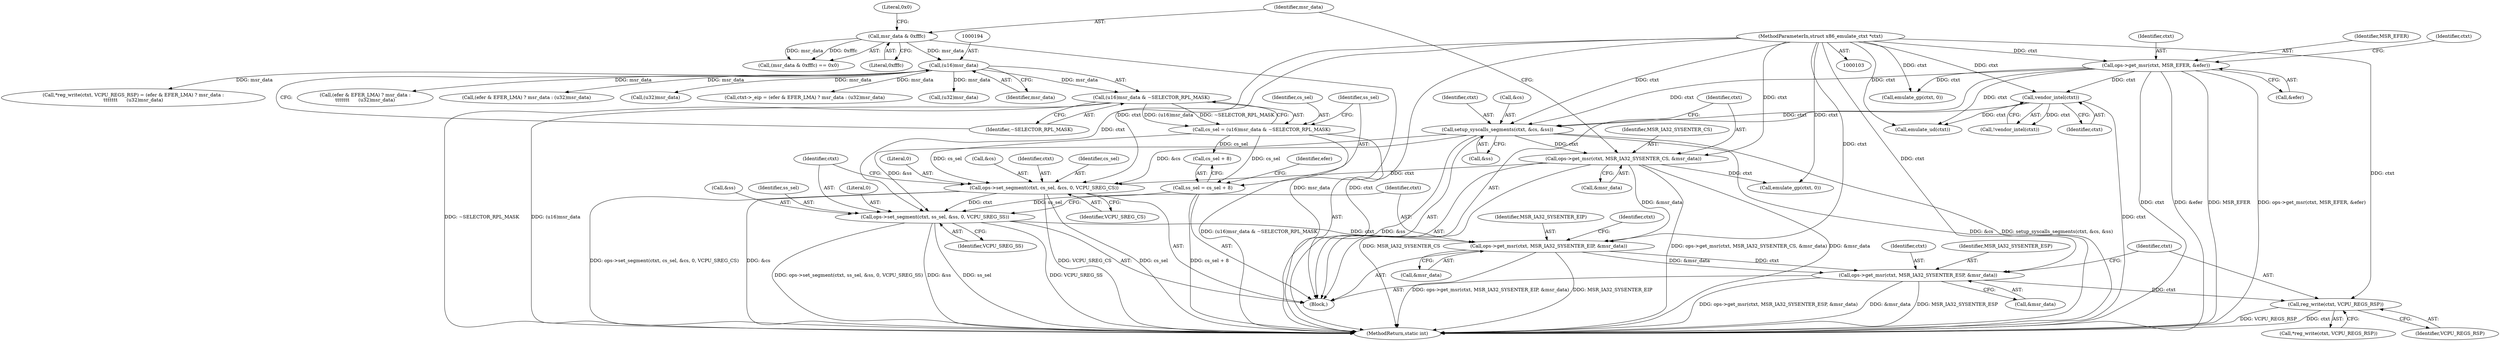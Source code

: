 digraph "0_linux_f3747379accba8e95d70cec0eae0582c8c182050@pointer" {
"1000224" [label="(Call,ops->set_segment(ctxt, ss_sel, &ss, 0, VCPU_SREG_SS))"];
"1000217" [label="(Call,ops->set_segment(ctxt, cs_sel, &cs, 0, VCPU_SREG_CS))"];
"1000167" [label="(Call,ops->get_msr(ctxt, MSR_IA32_SYSENTER_CS, &msr_data))"];
"1000161" [label="(Call,setup_syscalls_segments(ctxt, &cs, &ss))"];
"1000148" [label="(Call,vendor_intel(ctxt))"];
"1000121" [label="(Call,ops->get_msr(ctxt, MSR_EFER, &efer))"];
"1000104" [label="(MethodParameterIn,struct x86_emulate_ctxt *ctxt)"];
"1000190" [label="(Call,cs_sel = (u16)msr_data & ~SELECTOR_RPL_MASK)"];
"1000192" [label="(Call,(u16)msr_data & ~SELECTOR_RPL_MASK)"];
"1000193" [label="(Call,(u16)msr_data)"];
"1000174" [label="(Call,msr_data & 0xfffc)"];
"1000197" [label="(Call,ss_sel = cs_sel + 8)"];
"1000231" [label="(Call,ops->get_msr(ctxt, MSR_IA32_SYSENTER_EIP, &msr_data))"];
"1000248" [label="(Call,ops->get_msr(ctxt, MSR_IA32_SYSENTER_ESP, &msr_data))"];
"1000255" [label="(Call,reg_write(ctxt, VCPU_REGS_RSP))"];
"1000175" [label="(Identifier,msr_data)"];
"1000226" [label="(Identifier,ss_sel)"];
"1000249" [label="(Identifier,ctxt)"];
"1000195" [label="(Identifier,msr_data)"];
"1000162" [label="(Identifier,ctxt)"];
"1000105" [label="(Block,)"];
"1000268" [label="(MethodReturn,static int)"];
"1000168" [label="(Identifier,ctxt)"];
"1000123" [label="(Identifier,MSR_EFER)"];
"1000163" [label="(Call,&cs)"];
"1000227" [label="(Call,&ss)"];
"1000173" [label="(Call,(msr_data & 0xfffc) == 0x0)"];
"1000251" [label="(Call,&msr_data)"];
"1000170" [label="(Call,&msr_data)"];
"1000161" [label="(Call,setup_syscalls_segments(ctxt, &cs, &ss))"];
"1000253" [label="(Call,*reg_write(ctxt, VCPU_REGS_RSP) = (efer & EFER_LMA) ? msr_data :\n\t\t\t\t\t\t\t      (u32)msr_data)"];
"1000129" [label="(Identifier,ctxt)"];
"1000176" [label="(Literal,0xfffc)"];
"1000177" [label="(Literal,0x0)"];
"1000258" [label="(Call,(efer & EFER_LMA) ? msr_data :\n\t\t\t\t\t\t\t      (u32)msr_data)"];
"1000223" [label="(Identifier,VCPU_SREG_CS)"];
"1000151" [label="(Call,emulate_ud(ctxt))"];
"1000192" [label="(Call,(u16)msr_data & ~SELECTOR_RPL_MASK)"];
"1000233" [label="(Identifier,MSR_IA32_SYSENTER_EIP)"];
"1000219" [label="(Identifier,cs_sel)"];
"1000254" [label="(Call,*reg_write(ctxt, VCPU_REGS_RSP))"];
"1000147" [label="(Call,!vendor_intel(ctxt))"];
"1000232" [label="(Identifier,ctxt)"];
"1000169" [label="(Identifier,MSR_IA32_SYSENTER_CS)"];
"1000174" [label="(Call,msr_data & 0xfffc)"];
"1000257" [label="(Identifier,VCPU_REGS_RSP)"];
"1000240" [label="(Call,(efer & EFER_LMA) ? msr_data : (u32)msr_data)"];
"1000165" [label="(Call,&ss)"];
"1000222" [label="(Literal,0)"];
"1000198" [label="(Identifier,ss_sel)"];
"1000229" [label="(Literal,0)"];
"1000133" [label="(Call,emulate_gp(ctxt, 0))"];
"1000230" [label="(Identifier,VCPU_SREG_SS)"];
"1000197" [label="(Call,ss_sel = cs_sel + 8)"];
"1000149" [label="(Identifier,ctxt)"];
"1000220" [label="(Call,&cs)"];
"1000104" [label="(MethodParameterIn,struct x86_emulate_ctxt *ctxt)"];
"1000122" [label="(Identifier,ctxt)"];
"1000193" [label="(Call,(u16)msr_data)"];
"1000238" [label="(Identifier,ctxt)"];
"1000196" [label="(Identifier,~SELECTOR_RPL_MASK)"];
"1000199" [label="(Call,cs_sel + 8)"];
"1000225" [label="(Identifier,ctxt)"];
"1000263" [label="(Call,(u32)msr_data)"];
"1000231" [label="(Call,ops->get_msr(ctxt, MSR_IA32_SYSENTER_EIP, &msr_data))"];
"1000167" [label="(Call,ops->get_msr(ctxt, MSR_IA32_SYSENTER_CS, &msr_data))"];
"1000248" [label="(Call,ops->get_msr(ctxt, MSR_IA32_SYSENTER_ESP, &msr_data))"];
"1000204" [label="(Identifier,efer)"];
"1000236" [label="(Call,ctxt->_eip = (efer & EFER_LMA) ? msr_data : (u32)msr_data)"];
"1000217" [label="(Call,ops->set_segment(ctxt, cs_sel, &cs, 0, VCPU_SREG_CS))"];
"1000234" [label="(Call,&msr_data)"];
"1000148" [label="(Call,vendor_intel(ctxt))"];
"1000191" [label="(Identifier,cs_sel)"];
"1000224" [label="(Call,ops->set_segment(ctxt, ss_sel, &ss, 0, VCPU_SREG_SS))"];
"1000255" [label="(Call,reg_write(ctxt, VCPU_REGS_RSP))"];
"1000256" [label="(Identifier,ctxt)"];
"1000250" [label="(Identifier,MSR_IA32_SYSENTER_ESP)"];
"1000245" [label="(Call,(u32)msr_data)"];
"1000121" [label="(Call,ops->get_msr(ctxt, MSR_EFER, &efer))"];
"1000218" [label="(Identifier,ctxt)"];
"1000179" [label="(Call,emulate_gp(ctxt, 0))"];
"1000190" [label="(Call,cs_sel = (u16)msr_data & ~SELECTOR_RPL_MASK)"];
"1000124" [label="(Call,&efer)"];
"1000224" -> "1000105"  [label="AST: "];
"1000224" -> "1000230"  [label="CFG: "];
"1000225" -> "1000224"  [label="AST: "];
"1000226" -> "1000224"  [label="AST: "];
"1000227" -> "1000224"  [label="AST: "];
"1000229" -> "1000224"  [label="AST: "];
"1000230" -> "1000224"  [label="AST: "];
"1000232" -> "1000224"  [label="CFG: "];
"1000224" -> "1000268"  [label="DDG: &ss"];
"1000224" -> "1000268"  [label="DDG: ss_sel"];
"1000224" -> "1000268"  [label="DDG: VCPU_SREG_SS"];
"1000224" -> "1000268"  [label="DDG: ops->set_segment(ctxt, ss_sel, &ss, 0, VCPU_SREG_SS)"];
"1000217" -> "1000224"  [label="DDG: ctxt"];
"1000104" -> "1000224"  [label="DDG: ctxt"];
"1000197" -> "1000224"  [label="DDG: ss_sel"];
"1000161" -> "1000224"  [label="DDG: &ss"];
"1000224" -> "1000231"  [label="DDG: ctxt"];
"1000217" -> "1000105"  [label="AST: "];
"1000217" -> "1000223"  [label="CFG: "];
"1000218" -> "1000217"  [label="AST: "];
"1000219" -> "1000217"  [label="AST: "];
"1000220" -> "1000217"  [label="AST: "];
"1000222" -> "1000217"  [label="AST: "];
"1000223" -> "1000217"  [label="AST: "];
"1000225" -> "1000217"  [label="CFG: "];
"1000217" -> "1000268"  [label="DDG: VCPU_SREG_CS"];
"1000217" -> "1000268"  [label="DDG: cs_sel"];
"1000217" -> "1000268"  [label="DDG: ops->set_segment(ctxt, cs_sel, &cs, 0, VCPU_SREG_CS)"];
"1000217" -> "1000268"  [label="DDG: &cs"];
"1000167" -> "1000217"  [label="DDG: ctxt"];
"1000104" -> "1000217"  [label="DDG: ctxt"];
"1000190" -> "1000217"  [label="DDG: cs_sel"];
"1000161" -> "1000217"  [label="DDG: &cs"];
"1000167" -> "1000105"  [label="AST: "];
"1000167" -> "1000170"  [label="CFG: "];
"1000168" -> "1000167"  [label="AST: "];
"1000169" -> "1000167"  [label="AST: "];
"1000170" -> "1000167"  [label="AST: "];
"1000175" -> "1000167"  [label="CFG: "];
"1000167" -> "1000268"  [label="DDG: MSR_IA32_SYSENTER_CS"];
"1000167" -> "1000268"  [label="DDG: ops->get_msr(ctxt, MSR_IA32_SYSENTER_CS, &msr_data)"];
"1000167" -> "1000268"  [label="DDG: &msr_data"];
"1000161" -> "1000167"  [label="DDG: ctxt"];
"1000104" -> "1000167"  [label="DDG: ctxt"];
"1000167" -> "1000179"  [label="DDG: ctxt"];
"1000167" -> "1000231"  [label="DDG: &msr_data"];
"1000161" -> "1000105"  [label="AST: "];
"1000161" -> "1000165"  [label="CFG: "];
"1000162" -> "1000161"  [label="AST: "];
"1000163" -> "1000161"  [label="AST: "];
"1000165" -> "1000161"  [label="AST: "];
"1000168" -> "1000161"  [label="CFG: "];
"1000161" -> "1000268"  [label="DDG: &cs"];
"1000161" -> "1000268"  [label="DDG: setup_syscalls_segments(ctxt, &cs, &ss)"];
"1000161" -> "1000268"  [label="DDG: &ss"];
"1000148" -> "1000161"  [label="DDG: ctxt"];
"1000121" -> "1000161"  [label="DDG: ctxt"];
"1000104" -> "1000161"  [label="DDG: ctxt"];
"1000148" -> "1000147"  [label="AST: "];
"1000148" -> "1000149"  [label="CFG: "];
"1000149" -> "1000148"  [label="AST: "];
"1000147" -> "1000148"  [label="CFG: "];
"1000148" -> "1000268"  [label="DDG: ctxt"];
"1000148" -> "1000147"  [label="DDG: ctxt"];
"1000121" -> "1000148"  [label="DDG: ctxt"];
"1000104" -> "1000148"  [label="DDG: ctxt"];
"1000148" -> "1000151"  [label="DDG: ctxt"];
"1000121" -> "1000105"  [label="AST: "];
"1000121" -> "1000124"  [label="CFG: "];
"1000122" -> "1000121"  [label="AST: "];
"1000123" -> "1000121"  [label="AST: "];
"1000124" -> "1000121"  [label="AST: "];
"1000129" -> "1000121"  [label="CFG: "];
"1000121" -> "1000268"  [label="DDG: MSR_EFER"];
"1000121" -> "1000268"  [label="DDG: ops->get_msr(ctxt, MSR_EFER, &efer)"];
"1000121" -> "1000268"  [label="DDG: ctxt"];
"1000121" -> "1000268"  [label="DDG: &efer"];
"1000104" -> "1000121"  [label="DDG: ctxt"];
"1000121" -> "1000133"  [label="DDG: ctxt"];
"1000121" -> "1000151"  [label="DDG: ctxt"];
"1000104" -> "1000103"  [label="AST: "];
"1000104" -> "1000268"  [label="DDG: ctxt"];
"1000104" -> "1000133"  [label="DDG: ctxt"];
"1000104" -> "1000151"  [label="DDG: ctxt"];
"1000104" -> "1000179"  [label="DDG: ctxt"];
"1000104" -> "1000231"  [label="DDG: ctxt"];
"1000104" -> "1000248"  [label="DDG: ctxt"];
"1000104" -> "1000255"  [label="DDG: ctxt"];
"1000190" -> "1000105"  [label="AST: "];
"1000190" -> "1000192"  [label="CFG: "];
"1000191" -> "1000190"  [label="AST: "];
"1000192" -> "1000190"  [label="AST: "];
"1000198" -> "1000190"  [label="CFG: "];
"1000190" -> "1000268"  [label="DDG: (u16)msr_data & ~SELECTOR_RPL_MASK"];
"1000192" -> "1000190"  [label="DDG: (u16)msr_data"];
"1000192" -> "1000190"  [label="DDG: ~SELECTOR_RPL_MASK"];
"1000190" -> "1000197"  [label="DDG: cs_sel"];
"1000190" -> "1000199"  [label="DDG: cs_sel"];
"1000192" -> "1000196"  [label="CFG: "];
"1000193" -> "1000192"  [label="AST: "];
"1000196" -> "1000192"  [label="AST: "];
"1000192" -> "1000268"  [label="DDG: (u16)msr_data"];
"1000192" -> "1000268"  [label="DDG: ~SELECTOR_RPL_MASK"];
"1000193" -> "1000192"  [label="DDG: msr_data"];
"1000193" -> "1000195"  [label="CFG: "];
"1000194" -> "1000193"  [label="AST: "];
"1000195" -> "1000193"  [label="AST: "];
"1000196" -> "1000193"  [label="CFG: "];
"1000174" -> "1000193"  [label="DDG: msr_data"];
"1000193" -> "1000236"  [label="DDG: msr_data"];
"1000193" -> "1000240"  [label="DDG: msr_data"];
"1000193" -> "1000245"  [label="DDG: msr_data"];
"1000193" -> "1000253"  [label="DDG: msr_data"];
"1000193" -> "1000258"  [label="DDG: msr_data"];
"1000193" -> "1000263"  [label="DDG: msr_data"];
"1000174" -> "1000173"  [label="AST: "];
"1000174" -> "1000176"  [label="CFG: "];
"1000175" -> "1000174"  [label="AST: "];
"1000176" -> "1000174"  [label="AST: "];
"1000177" -> "1000174"  [label="CFG: "];
"1000174" -> "1000268"  [label="DDG: msr_data"];
"1000174" -> "1000173"  [label="DDG: msr_data"];
"1000174" -> "1000173"  [label="DDG: 0xfffc"];
"1000197" -> "1000105"  [label="AST: "];
"1000197" -> "1000199"  [label="CFG: "];
"1000198" -> "1000197"  [label="AST: "];
"1000199" -> "1000197"  [label="AST: "];
"1000204" -> "1000197"  [label="CFG: "];
"1000197" -> "1000268"  [label="DDG: cs_sel + 8"];
"1000231" -> "1000105"  [label="AST: "];
"1000231" -> "1000234"  [label="CFG: "];
"1000232" -> "1000231"  [label="AST: "];
"1000233" -> "1000231"  [label="AST: "];
"1000234" -> "1000231"  [label="AST: "];
"1000238" -> "1000231"  [label="CFG: "];
"1000231" -> "1000268"  [label="DDG: MSR_IA32_SYSENTER_EIP"];
"1000231" -> "1000268"  [label="DDG: ops->get_msr(ctxt, MSR_IA32_SYSENTER_EIP, &msr_data)"];
"1000231" -> "1000248"  [label="DDG: ctxt"];
"1000231" -> "1000248"  [label="DDG: &msr_data"];
"1000248" -> "1000105"  [label="AST: "];
"1000248" -> "1000251"  [label="CFG: "];
"1000249" -> "1000248"  [label="AST: "];
"1000250" -> "1000248"  [label="AST: "];
"1000251" -> "1000248"  [label="AST: "];
"1000256" -> "1000248"  [label="CFG: "];
"1000248" -> "1000268"  [label="DDG: ops->get_msr(ctxt, MSR_IA32_SYSENTER_ESP, &msr_data)"];
"1000248" -> "1000268"  [label="DDG: &msr_data"];
"1000248" -> "1000268"  [label="DDG: MSR_IA32_SYSENTER_ESP"];
"1000248" -> "1000255"  [label="DDG: ctxt"];
"1000255" -> "1000254"  [label="AST: "];
"1000255" -> "1000257"  [label="CFG: "];
"1000256" -> "1000255"  [label="AST: "];
"1000257" -> "1000255"  [label="AST: "];
"1000254" -> "1000255"  [label="CFG: "];
"1000255" -> "1000268"  [label="DDG: VCPU_REGS_RSP"];
"1000255" -> "1000268"  [label="DDG: ctxt"];
}
